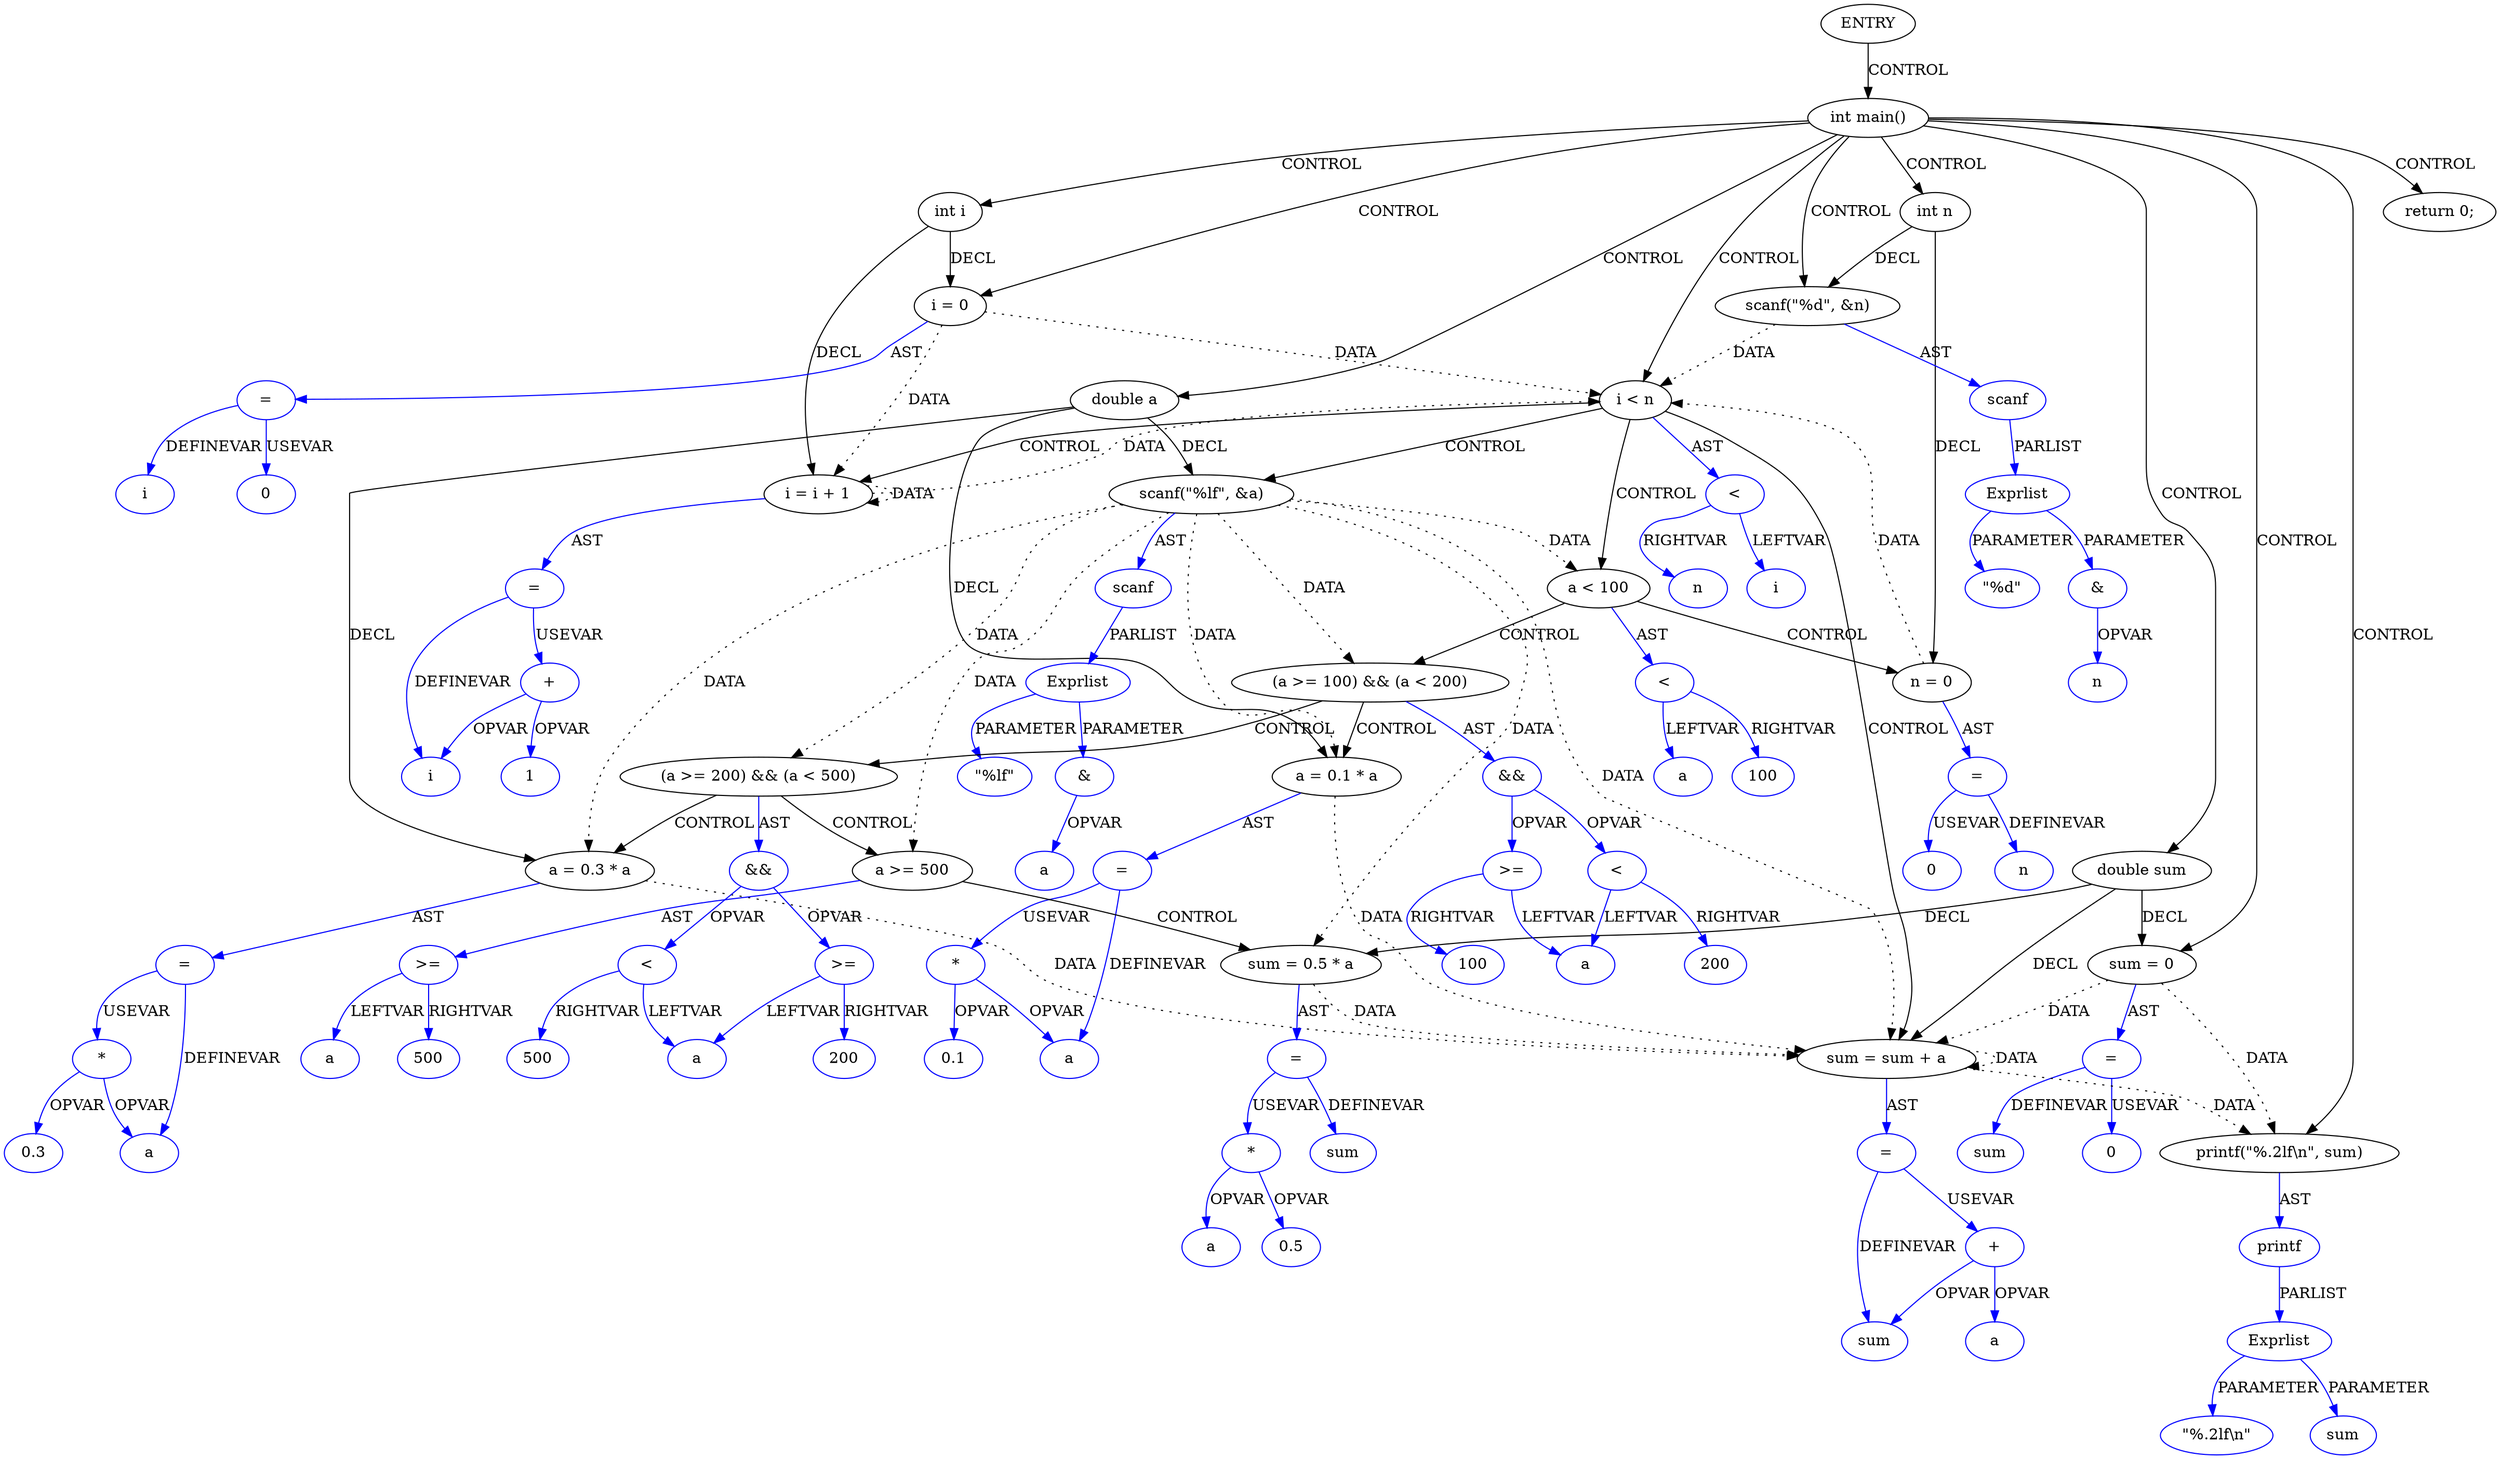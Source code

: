 digraph G{
Node1 [label="ENTRY",type="ENTRY",coord="-1"];
Node2 [label="int main()",type="CONTROL",coord="3"];
Node4 [label="int i",type="DECL",coord="4",varname="i",vartype="int"];
Node5 [label="int n",type="DECL",coord="5",varname="n",vartype="int"];
Node6 [label="double a",type="DECL",coord="6",varname="a",vartype="double"];
Node7 [label="double sum",type="DECL",coord="7",varname="sum",vartype="double"];
Node8 [label="sum = 0",type="ASSIGN",coord="8"];
Node9 [label="=",type="ASSIGNOP",coord="8",color=blue];
Node10 [label="sum",type="VAR",coord="8",color=blue];
Node11 [label="0",type="CONST",coord="8",color=blue];
Node12 [label="scanf(\"%d\", &n)",type="CALL",coord="9"];
Node13 [label="scanf",type="FUNCNAME",coord="9",color=blue];
Node14 [label="Exprlist",type="EXPRS",coord="9",color=blue];
Node15 [label="\"%d\"",type="CONST",coord="9",color=blue];
Node16 [label="&",type="OP",coord="9",color=blue];
Node17 [label="n",type="VAR",coord="9",color=blue];
Node18 [label="i = 0",type="ASSIGN",coord="10"];
Node19 [label="=",type="ASSIGNOP",coord="10",color=blue];
Node20 [label="i",type="VAR",coord="10",color=blue];
Node21 [label="0",type="CONST",coord="10",color=blue];
Node22 [label="i < n",type="CONTROL",coord="10"];
Node25 [label="scanf(\"%lf\", &a)",type="CALL",coord="11"];
Node26 [label="scanf",type="FUNCNAME",coord="11",color=blue];
Node27 [label="Exprlist",type="EXPRS",coord="11",color=blue];
Node28 [label="\"%lf\"",type="CONST",coord="11",color=blue];
Node29 [label="&",type="OP",coord="11",color=blue];
Node30 [label="a",type="VAR",coord="11",color=blue];
Node31 [label="a < 100",type="CONTROL",coord="12"];
Node33 [label="n = 0",type="ASSIGN",coord="13"];
Node34 [label="=",type="ASSIGNOP",coord="13",color=blue];
Node35 [label="n",type="VAR",coord="13",color=blue];
Node36 [label="0",type="CONST",coord="13",color=blue];
Node37 [label="(a >= 100) && (a < 200)",type="CONTROL",coord="14"];
Node39 [label="a = 0.1 * a",type="ASSIGN",coord="15"];
Node40 [label="=",type="ASSIGNOP",coord="15",color=blue];
Node41 [label="a",type="VAR",coord="15",color=blue];
Node42 [label="*",type="OP",coord="15",color=blue];
Node43 [label="0.1",type="CONST",coord="15",color=blue];
Node44 [label="(a >= 200) && (a < 500)",type="CONTROL",coord="16"];
Node46 [label="a = 0.3 * a",type="ASSIGN",coord="17"];
Node47 [label="=",type="ASSIGNOP",coord="17",color=blue];
Node48 [label="a",type="VAR",coord="17",color=blue];
Node49 [label="*",type="OP",coord="17",color=blue];
Node50 [label="0.3",type="CONST",coord="17",color=blue];
Node51 [label="a >= 500",type="CONTROL",coord="18"];
Node53 [label="sum = 0.5 * a",type="ASSIGN",coord="19"];
Node54 [label="=",type="ASSIGNOP",coord="19",color=blue];
Node55 [label="sum",type="VAR",coord="19",color=blue];
Node56 [label="*",type="OP",coord="19",color=blue];
Node57 [label="0.5",type="CONST",coord="19",color=blue];
Node58 [label="a",type="VAR",coord="19",color=blue];
Node59 [label=">=",type="OP",coord="18",color=blue];
Node60 [label="a",type="VAR",coord="18",color=blue];
Node61 [label="500",type="CONST",coord="18",color=blue];
Node62 [label="&&",type="OP",coord="16",color=blue];
Node63 [label=">=",type="OP",coord="16",color=blue];
Node64 [label="a",type="VAR",coord="16",color=blue];
Node65 [label="200",type="CONST",coord="16",color=blue];
Node66 [label="<",type="OP",coord="16",color=blue];
Node67 [label="500",type="CONST",coord="16",color=blue];
Node68 [label="&&",type="OP",coord="14",color=blue];
Node69 [label=">=",type="OP",coord="14",color=blue];
Node70 [label="a",type="VAR",coord="14",color=blue];
Node71 [label="100",type="CONST",coord="14",color=blue];
Node72 [label="<",type="OP",coord="14",color=blue];
Node73 [label="200",type="CONST",coord="14",color=blue];
Node74 [label="<",type="OP",coord="12",color=blue];
Node75 [label="a",type="VAR",coord="12",color=blue];
Node76 [label="100",type="CONST",coord="12",color=blue];
Node77 [label="sum = sum + a",type="ASSIGN",coord="21"];
Node78 [label="=",type="ASSIGNOP",coord="21",color=blue];
Node79 [label="sum",type="VAR",coord="21",color=blue];
Node80 [label="+",type="OP",coord="21",color=blue];
Node81 [label="a",type="VAR",coord="21",color=blue];
Node82 [label="i = i + 1",type="ASSIGN",coord="10"];
Node83 [label="=",type="ASSIGNOP",coord="10",color=blue];
Node84 [label="i",type="VAR",coord="10",color=blue];
Node85 [label="+",type="OP",coord="10",color=blue];
Node86 [label="1",type="CONST",coord="10",color=blue];
Node87 [label="<",type="OP",coord="10",color=blue];
Node88 [label="i",type="VAR",coord="10",color=blue];
Node89 [label="n",type="VAR",coord="10",color=blue];
Node90 [label="printf(\"%.2lf\\n\", sum)",type="CALL",coord="23"];
Node91 [label="printf",type="FUNCNAME",coord="23",color=blue];
Node92 [label="Exprlist",type="EXPRS",coord="23",color=blue];
Node93 [label="\"%.2lf\\n\"",type="CONST",coord="23",color=blue];
Node94 [label="sum",type="VAR",coord="23",color=blue];
Node95 [label="return 0;",type="CONTROL",coord="24"];
Node1->Node2 [label = "CONTROL" ];
Node2->Node4 [label = "CONTROL" ];
Node2->Node5 [label = "CONTROL" ];
Node2->Node6 [label = "CONTROL" ];
Node2->Node7 [label = "CONTROL" ];
Node2->Node8 [label = "CONTROL" ];
Node2->Node12 [label = "CONTROL" ];
Node2->Node18 [label = "CONTROL" ];
Node2->Node22 [label = "CONTROL" ];
Node2->Node90 [label = "CONTROL" ];
Node2->Node95 [label = "CONTROL" ];
Node22->Node25 [label = "CONTROL" ];
Node22->Node31 [label = "CONTROL" ];
Node22->Node77 [label = "CONTROL" ];
Node22->Node82 [label = "CONTROL" ];
Node31->Node33 [label = "CONTROL" ];
Node31->Node37 [label = "CONTROL" ];
Node37->Node39 [label = "CONTROL" ];
Node37->Node44 [label = "CONTROL" ];
Node44->Node46 [label = "CONTROL" ];
Node44->Node51 [label = "CONTROL" ];
Node51->Node53 [label = "CONTROL" ];
Node8->Node77 [label = "DATA", style = dotted ]
Node8->Node90 [label = "DATA", style = dotted ]
Node12->Node22 [label = "DATA", style = dotted ]
Node18->Node22 [label = "DATA", style = dotted ]
Node18->Node82 [label = "DATA", style = dotted ]
Node25->Node31 [label = "DATA", style = dotted ]
Node25->Node37 [label = "DATA", style = dotted ]
Node25->Node39 [label = "DATA", style = dotted ]
Node25->Node44 [label = "DATA", style = dotted ]
Node25->Node46 [label = "DATA", style = dotted ]
Node25->Node51 [label = "DATA", style = dotted ]
Node25->Node53 [label = "DATA", style = dotted ]
Node25->Node77 [label = "DATA", style = dotted ]
Node33->Node22 [label = "DATA", style = dotted ]
Node39->Node77 [label = "DATA", style = dotted ]
Node46->Node77 [label = "DATA", style = dotted ]
Node53->Node77 [label = "DATA", style = dotted ]
Node77->Node77 [label = "DATA", style = dotted ]
Node77->Node90 [label = "DATA", style = dotted ]
Node82->Node22 [label = "DATA", style = dotted ]
Node82->Node82 [label = "DATA", style = dotted ]
Node4->Node18 [label = "DECL"]
Node4->Node82 [label = "DECL"]
Node5->Node12 [label = "DECL"]
Node5->Node33 [label = "DECL"]
Node6->Node46 [label = "DECL"]
Node6->Node39 [label = "DECL"]
Node6->Node25 [label = "DECL"]
Node7->Node8 [label = "DECL"]
Node7->Node53 [label = "DECL"]
Node7->Node77 [label = "DECL"]
Node8->Node9 [label = "AST" color=blue]
Node9->Node10 [label = "DEFINEVAR" color=blue]
Node9->Node11 [label = "USEVAR" color=blue]
Node12->Node13 [label = "AST" color=blue]
Node13->Node14 [label = "PARLIST" color=blue]
Node14->Node15 [label = "PARAMETER" color=blue]
Node14->Node16 [label = "PARAMETER" color=blue]
Node16->Node17 [label = "OPVAR" color=blue]
Node18->Node19 [label = "AST" color=blue]
Node19->Node20 [label = "DEFINEVAR" color=blue]
Node19->Node21 [label = "USEVAR" color=blue]
Node22->Node87 [label = "AST" color=blue]
Node25->Node26 [label = "AST" color=blue]
Node26->Node27 [label = "PARLIST" color=blue]
Node27->Node28 [label = "PARAMETER" color=blue]
Node27->Node29 [label = "PARAMETER" color=blue]
Node29->Node30 [label = "OPVAR" color=blue]
Node31->Node74 [label = "AST" color=blue]
Node33->Node34 [label = "AST" color=blue]
Node34->Node35 [label = "DEFINEVAR" color=blue]
Node34->Node36 [label = "USEVAR" color=blue]
Node37->Node68 [label = "AST" color=blue]
Node39->Node40 [label = "AST" color=blue]
Node40->Node41 [label = "DEFINEVAR" color=blue]
Node40->Node42 [label = "USEVAR" color=blue]
Node42->Node43 [label = "OPVAR" color=blue]
Node42->Node41 [label = "OPVAR" color=blue]
Node44->Node62 [label = "AST" color=blue]
Node46->Node47 [label = "AST" color=blue]
Node47->Node48 [label = "DEFINEVAR" color=blue]
Node47->Node49 [label = "USEVAR" color=blue]
Node49->Node50 [label = "OPVAR" color=blue]
Node49->Node48 [label = "OPVAR" color=blue]
Node51->Node59 [label = "AST" color=blue]
Node53->Node54 [label = "AST" color=blue]
Node54->Node55 [label = "DEFINEVAR" color=blue]
Node54->Node56 [label = "USEVAR" color=blue]
Node56->Node57 [label = "OPVAR" color=blue]
Node56->Node58 [label = "OPVAR" color=blue]
Node59->Node60 [label = "LEFTVAR" color=blue]
Node59->Node61 [label = "RIGHTVAR" color=blue]
Node62->Node63 [label = "OPVAR" color=blue]
Node62->Node66 [label = "OPVAR" color=blue]
Node63->Node64 [label = "LEFTVAR" color=blue]
Node63->Node65 [label = "RIGHTVAR" color=blue]
Node66->Node64 [label = "LEFTVAR" color=blue]
Node66->Node67 [label = "RIGHTVAR" color=blue]
Node68->Node69 [label = "OPVAR" color=blue]
Node68->Node72 [label = "OPVAR" color=blue]
Node69->Node70 [label = "LEFTVAR" color=blue]
Node69->Node71 [label = "RIGHTVAR" color=blue]
Node72->Node70 [label = "LEFTVAR" color=blue]
Node72->Node73 [label = "RIGHTVAR" color=blue]
Node74->Node75 [label = "LEFTVAR" color=blue]
Node74->Node76 [label = "RIGHTVAR" color=blue]
Node77->Node78 [label = "AST" color=blue]
Node78->Node79 [label = "DEFINEVAR" color=blue]
Node78->Node80 [label = "USEVAR" color=blue]
Node80->Node79 [label = "OPVAR" color=blue]
Node80->Node81 [label = "OPVAR" color=blue]
Node82->Node83 [label = "AST" color=blue]
Node83->Node84 [label = "DEFINEVAR" color=blue]
Node83->Node85 [label = "USEVAR" color=blue]
Node85->Node84 [label = "OPVAR" color=blue]
Node85->Node86 [label = "OPVAR" color=blue]
Node87->Node88 [label = "LEFTVAR" color=blue]
Node87->Node89 [label = "RIGHTVAR" color=blue]
Node90->Node91 [label = "AST" color=blue]
Node91->Node92 [label = "PARLIST" color=blue]
Node92->Node93 [label = "PARAMETER" color=blue]
Node92->Node94 [label = "PARAMETER" color=blue]
}
